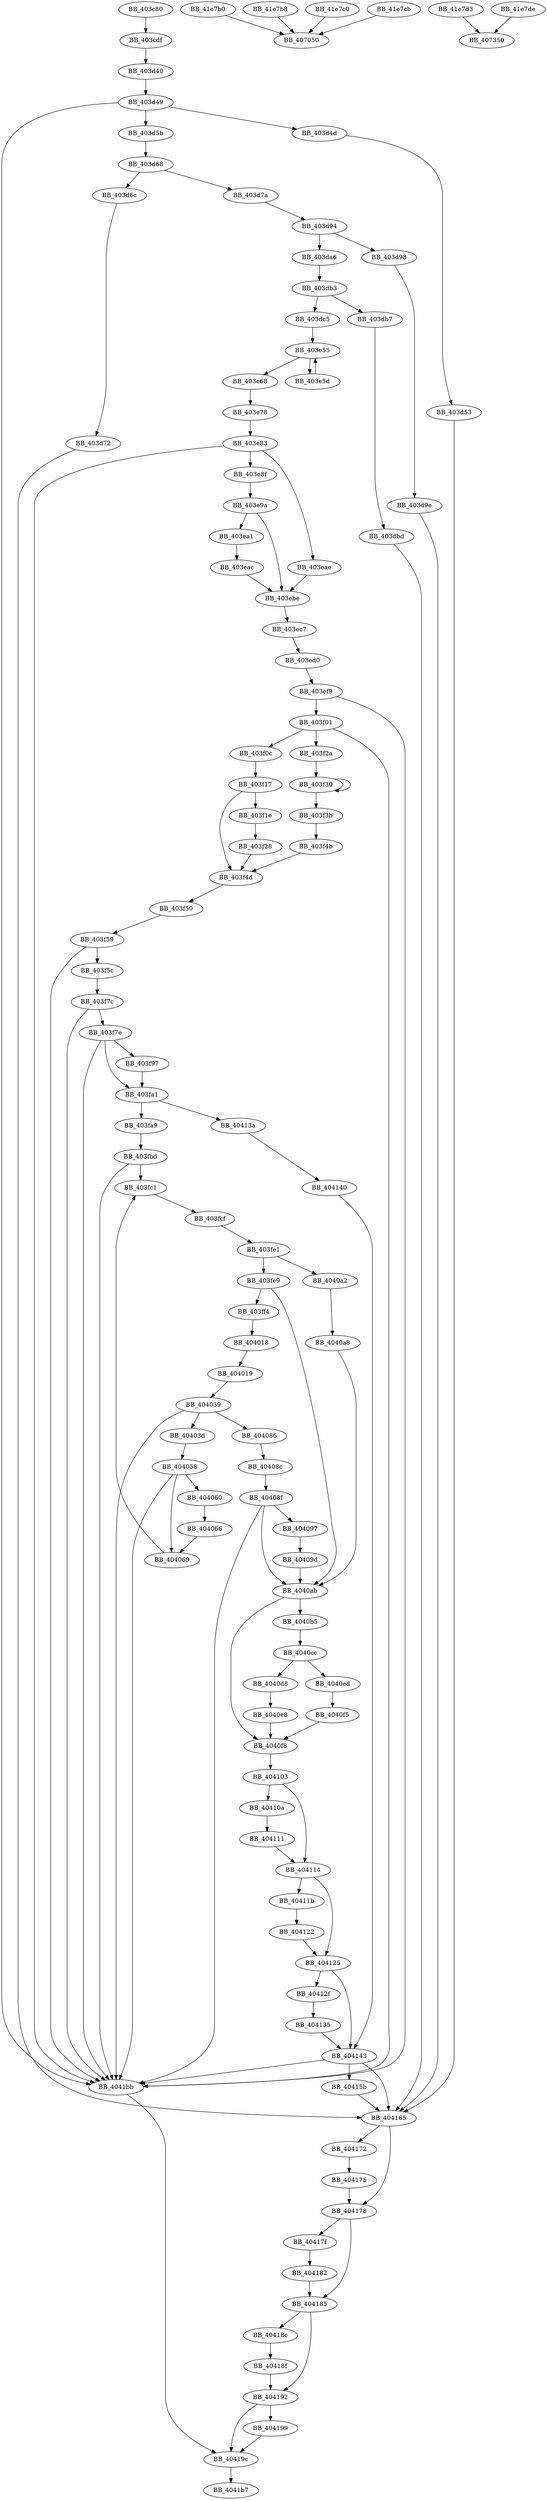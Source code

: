 DiGraph sub_403C80{
BB_403c80->BB_403cdf
BB_403cdf->BB_403d40
BB_403d40->BB_403d49
BB_403d49->BB_403d4d
BB_403d49->BB_403d5b
BB_403d49->BB_4041bb
BB_403d4d->BB_403d53
BB_403d53->BB_404165
BB_403d5b->BB_403d68
BB_403d68->BB_403d6c
BB_403d68->BB_403d7a
BB_403d6c->BB_403d72
BB_403d72->BB_404165
BB_403d7a->BB_403d94
BB_403d94->BB_403d98
BB_403d94->BB_403da6
BB_403d98->BB_403d9e
BB_403d9e->BB_404165
BB_403da6->BB_403db3
BB_403db3->BB_403db7
BB_403db3->BB_403dc5
BB_403db7->BB_403dbd
BB_403dbd->BB_404165
BB_403dc5->BB_403e55
BB_403e55->BB_403e5d
BB_403e55->BB_403e68
BB_403e5d->BB_403e55
BB_403e68->BB_403e78
BB_403e78->BB_403e83
BB_403e83->BB_403e8f
BB_403e83->BB_403eae
BB_403e83->BB_4041bb
BB_403e8f->BB_403e9a
BB_403e9a->BB_403ea1
BB_403e9a->BB_403ebe
BB_403ea1->BB_403eac
BB_403eac->BB_403ebe
BB_403eae->BB_403ebe
BB_403ebe->BB_403ec7
BB_403ec7->BB_403ed0
BB_403ed0->BB_403ef9
BB_403ef9->BB_403f01
BB_403ef9->BB_4041bb
BB_403f01->BB_403f0c
BB_403f01->BB_403f2a
BB_403f01->BB_4041bb
BB_403f0c->BB_403f17
BB_403f17->BB_403f1e
BB_403f17->BB_403f4d
BB_403f1e->BB_403f28
BB_403f28->BB_403f4d
BB_403f2a->BB_403f30
BB_403f30->BB_403f30
BB_403f30->BB_403f3b
BB_403f3b->BB_403f4b
BB_403f4b->BB_403f4d
BB_403f4d->BB_403f50
BB_403f50->BB_403f59
BB_403f59->BB_403f5c
BB_403f59->BB_4041bb
BB_403f5c->BB_403f7c
BB_403f7c->BB_403f7e
BB_403f7c->BB_4041bb
BB_403f7e->BB_403f97
BB_403f7e->BB_403fa1
BB_403f7e->BB_4041bb
BB_403f97->BB_403fa1
BB_403fa1->BB_403fa9
BB_403fa1->BB_40413a
BB_403fa9->BB_403fbd
BB_403fbd->BB_403fc1
BB_403fbd->BB_4041bb
BB_403fc1->BB_403fcf
BB_403fcf->BB_403fe1
BB_403fe1->BB_403fe9
BB_403fe1->BB_4040a2
BB_403fe9->BB_403ff4
BB_403fe9->BB_4040ab
BB_403ff4->BB_404018
BB_404018->BB_404019
BB_404019->BB_404039
BB_404039->BB_40403d
BB_404039->BB_404086
BB_404039->BB_4041bb
BB_40403d->BB_404058
BB_404058->BB_404060
BB_404058->BB_404069
BB_404058->BB_4041bb
BB_404060->BB_404066
BB_404066->BB_404069
BB_404069->BB_403fc1
BB_404086->BB_40408c
BB_40408c->BB_40408f
BB_40408f->BB_404097
BB_40408f->BB_4040ab
BB_40408f->BB_4041bb
BB_404097->BB_40409d
BB_40409d->BB_4040ab
BB_4040a2->BB_4040a8
BB_4040a8->BB_4040ab
BB_4040ab->BB_4040b5
BB_4040ab->BB_4040f8
BB_4040b5->BB_4040cc
BB_4040cc->BB_4040d8
BB_4040cc->BB_4040ed
BB_4040d8->BB_4040e8
BB_4040e8->BB_4040f8
BB_4040ed->BB_4040f5
BB_4040f5->BB_4040f8
BB_4040f8->BB_404103
BB_404103->BB_40410a
BB_404103->BB_404114
BB_40410a->BB_404111
BB_404111->BB_404114
BB_404114->BB_40411b
BB_404114->BB_404125
BB_40411b->BB_404122
BB_404122->BB_404125
BB_404125->BB_40412f
BB_404125->BB_404143
BB_40412f->BB_404135
BB_404135->BB_404143
BB_40413a->BB_404140
BB_404140->BB_404143
BB_404143->BB_40415b
BB_404143->BB_404165
BB_404143->BB_4041bb
BB_40415b->BB_404165
BB_404165->BB_404172
BB_404165->BB_404178
BB_404172->BB_404175
BB_404175->BB_404178
BB_404178->BB_40417f
BB_404178->BB_404185
BB_40417f->BB_404182
BB_404182->BB_404185
BB_404185->BB_40418c
BB_404185->BB_404192
BB_40418c->BB_40418f
BB_40418f->BB_404192
BB_404192->BB_404199
BB_404192->BB_40419c
BB_404199->BB_40419c
BB_40419c->BB_4041b7
BB_4041bb->BB_40419c
BB_41e7b0->BB_407050
BB_41e7b8->BB_407050
BB_41e7c0->BB_407050
BB_41e7cb->BB_407050
BB_41e7d3->BB_407350
BB_41e7de->BB_407350
}
